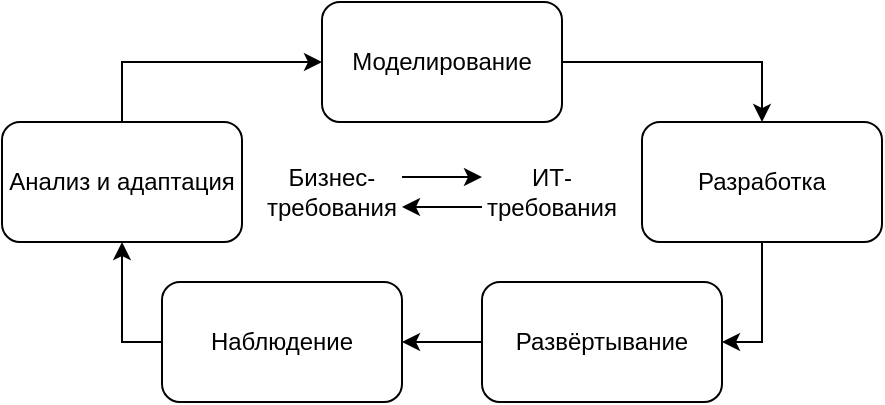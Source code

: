 <mxfile version="28.2.5">
  <diagram name="Page-1" id="3e8102d1-ef87-2e61-34e1-82d9a586fe2e">
    <mxGraphModel dx="2021" dy="1154" grid="1" gridSize="10" guides="1" tooltips="1" connect="1" arrows="1" fold="1" page="1" pageScale="1" pageWidth="1100" pageHeight="850" background="none" math="0" shadow="0">
      <root>
        <mxCell id="0" />
        <mxCell id="1" parent="0" />
        <mxCell id="fPccxqtcktVZ9pP1lJ3p-15" style="edgeStyle=orthogonalEdgeStyle;rounded=0;orthogonalLoop=1;jettySize=auto;html=1;exitX=1;exitY=0.5;exitDx=0;exitDy=0;entryX=0.5;entryY=0;entryDx=0;entryDy=0;" edge="1" parent="1" source="fPccxqtcktVZ9pP1lJ3p-10" target="fPccxqtcktVZ9pP1lJ3p-11">
          <mxGeometry relative="1" as="geometry" />
        </mxCell>
        <mxCell id="fPccxqtcktVZ9pP1lJ3p-10" value="Моделирование" style="rounded=1;whiteSpace=wrap;html=1;" vertex="1" parent="1">
          <mxGeometry x="400" y="130" width="120" height="60" as="geometry" />
        </mxCell>
        <mxCell id="fPccxqtcktVZ9pP1lJ3p-17" style="edgeStyle=orthogonalEdgeStyle;rounded=0;orthogonalLoop=1;jettySize=auto;html=1;exitX=0.5;exitY=1;exitDx=0;exitDy=0;entryX=1;entryY=0.5;entryDx=0;entryDy=0;" edge="1" parent="1" source="fPccxqtcktVZ9pP1lJ3p-11" target="fPccxqtcktVZ9pP1lJ3p-12">
          <mxGeometry relative="1" as="geometry" />
        </mxCell>
        <mxCell id="fPccxqtcktVZ9pP1lJ3p-11" value="Разработка" style="rounded=1;whiteSpace=wrap;html=1;" vertex="1" parent="1">
          <mxGeometry x="560" y="190" width="120" height="60" as="geometry" />
        </mxCell>
        <mxCell id="fPccxqtcktVZ9pP1lJ3p-18" style="edgeStyle=orthogonalEdgeStyle;rounded=0;orthogonalLoop=1;jettySize=auto;html=1;exitX=0;exitY=0.5;exitDx=0;exitDy=0;entryX=1;entryY=0.5;entryDx=0;entryDy=0;" edge="1" parent="1" source="fPccxqtcktVZ9pP1lJ3p-12" target="fPccxqtcktVZ9pP1lJ3p-13">
          <mxGeometry relative="1" as="geometry" />
        </mxCell>
        <mxCell id="fPccxqtcktVZ9pP1lJ3p-12" value="Развёртывание" style="rounded=1;whiteSpace=wrap;html=1;" vertex="1" parent="1">
          <mxGeometry x="480" y="270" width="120" height="60" as="geometry" />
        </mxCell>
        <mxCell id="fPccxqtcktVZ9pP1lJ3p-19" style="edgeStyle=orthogonalEdgeStyle;rounded=0;orthogonalLoop=1;jettySize=auto;html=1;exitX=0;exitY=0.5;exitDx=0;exitDy=0;entryX=0.5;entryY=1;entryDx=0;entryDy=0;" edge="1" parent="1" source="fPccxqtcktVZ9pP1lJ3p-13" target="fPccxqtcktVZ9pP1lJ3p-14">
          <mxGeometry relative="1" as="geometry" />
        </mxCell>
        <mxCell id="fPccxqtcktVZ9pP1lJ3p-13" value="Наблюдение" style="rounded=1;whiteSpace=wrap;html=1;" vertex="1" parent="1">
          <mxGeometry x="320" y="270" width="120" height="60" as="geometry" />
        </mxCell>
        <mxCell id="fPccxqtcktVZ9pP1lJ3p-20" style="edgeStyle=orthogonalEdgeStyle;rounded=0;orthogonalLoop=1;jettySize=auto;html=1;exitX=0.5;exitY=0;exitDx=0;exitDy=0;entryX=0;entryY=0.5;entryDx=0;entryDy=0;" edge="1" parent="1" source="fPccxqtcktVZ9pP1lJ3p-14" target="fPccxqtcktVZ9pP1lJ3p-10">
          <mxGeometry relative="1" as="geometry" />
        </mxCell>
        <mxCell id="fPccxqtcktVZ9pP1lJ3p-14" value="Анализ и адаптация" style="rounded=1;whiteSpace=wrap;html=1;" vertex="1" parent="1">
          <mxGeometry x="240" y="190" width="120" height="60" as="geometry" />
        </mxCell>
        <mxCell id="fPccxqtcktVZ9pP1lJ3p-21" value="Бизнес-требования" style="text;html=1;align=center;verticalAlign=middle;whiteSpace=wrap;rounded=0;" vertex="1" parent="1">
          <mxGeometry x="370" y="210" width="70" height="30" as="geometry" />
        </mxCell>
        <mxCell id="fPccxqtcktVZ9pP1lJ3p-22" value="ИТ-требования" style="text;html=1;align=center;verticalAlign=middle;whiteSpace=wrap;rounded=0;" vertex="1" parent="1">
          <mxGeometry x="480" y="210" width="70" height="30" as="geometry" />
        </mxCell>
        <mxCell id="fPccxqtcktVZ9pP1lJ3p-24" value="" style="endArrow=classic;html=1;rounded=0;exitX=1;exitY=0.25;exitDx=0;exitDy=0;entryX=0;entryY=0.25;entryDx=0;entryDy=0;" edge="1" parent="1" source="fPccxqtcktVZ9pP1lJ3p-21" target="fPccxqtcktVZ9pP1lJ3p-22">
          <mxGeometry width="50" height="50" relative="1" as="geometry">
            <mxPoint x="530" y="490" as="sourcePoint" />
            <mxPoint x="580" y="440" as="targetPoint" />
          </mxGeometry>
        </mxCell>
        <mxCell id="fPccxqtcktVZ9pP1lJ3p-25" value="" style="endArrow=classic;html=1;rounded=0;exitX=0;exitY=0.75;exitDx=0;exitDy=0;entryX=1;entryY=0.75;entryDx=0;entryDy=0;" edge="1" parent="1" source="fPccxqtcktVZ9pP1lJ3p-22" target="fPccxqtcktVZ9pP1lJ3p-21">
          <mxGeometry width="50" height="50" relative="1" as="geometry">
            <mxPoint x="490" y="220" as="sourcePoint" />
            <mxPoint x="550" y="220" as="targetPoint" />
          </mxGeometry>
        </mxCell>
      </root>
    </mxGraphModel>
  </diagram>
</mxfile>
